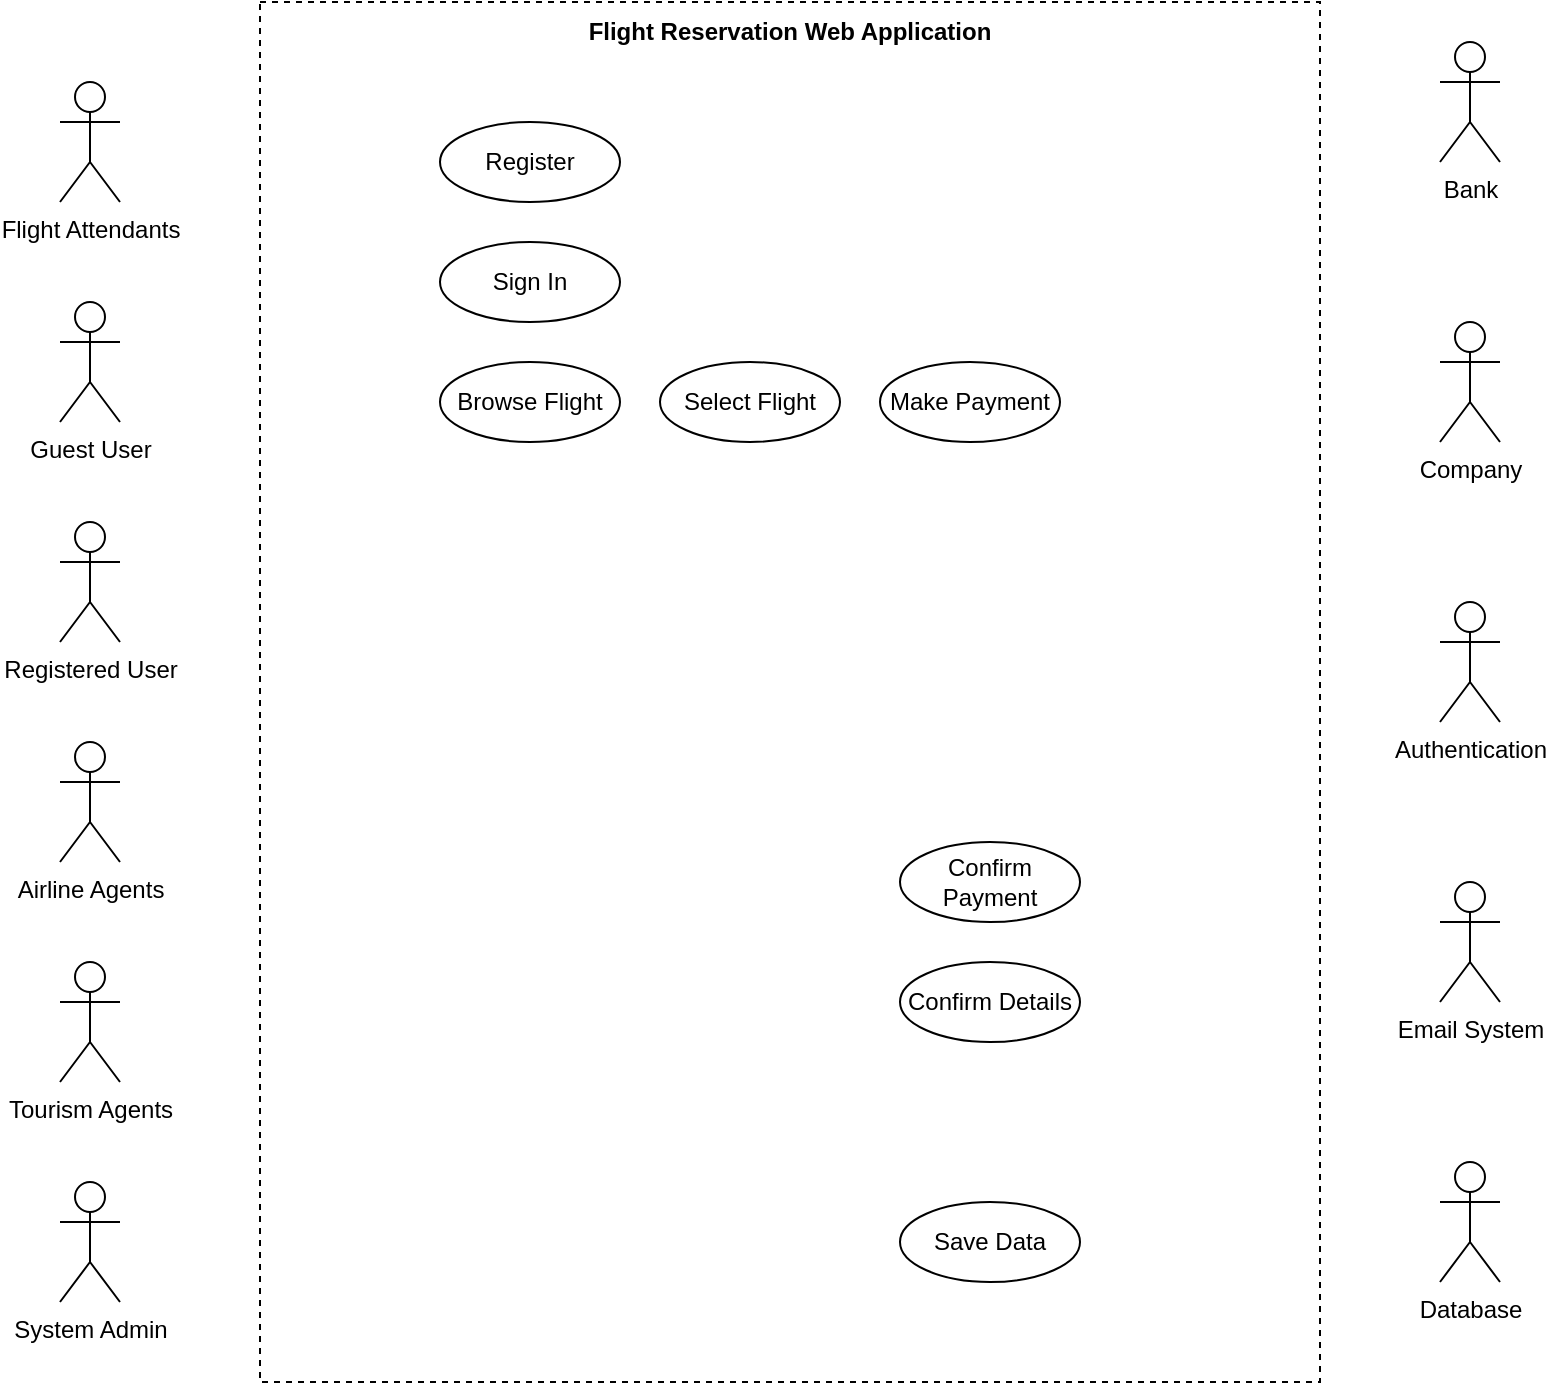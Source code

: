 <mxfile version="22.0.8" type="device">
  <diagram name="Page-1" id="S46Qy5RoveteEP8ohFF_">
    <mxGraphModel dx="1037" dy="678" grid="1" gridSize="10" guides="1" tooltips="1" connect="1" arrows="1" fold="1" page="1" pageScale="1" pageWidth="1700" pageHeight="1100" math="0" shadow="0">
      <root>
        <mxCell id="0" />
        <mxCell id="1" parent="0" />
        <mxCell id="cbzGbRJbBlH43v5UVWtN-21" value="" style="rounded=0;whiteSpace=wrap;html=1;dashed=1;" vertex="1" parent="1">
          <mxGeometry x="150" y="20" width="530" height="690" as="geometry" />
        </mxCell>
        <mxCell id="cbzGbRJbBlH43v5UVWtN-1" value="Guest User" style="shape=umlActor;verticalLabelPosition=bottom;verticalAlign=top;html=1;outlineConnect=0;" vertex="1" parent="1">
          <mxGeometry x="50" y="170" width="30" height="60" as="geometry" />
        </mxCell>
        <mxCell id="cbzGbRJbBlH43v5UVWtN-5" value="Registered User" style="shape=umlActor;verticalLabelPosition=bottom;verticalAlign=top;html=1;outlineConnect=0;" vertex="1" parent="1">
          <mxGeometry x="50" y="280" width="30" height="60" as="geometry" />
        </mxCell>
        <mxCell id="cbzGbRJbBlH43v5UVWtN-6" value="Airline Agents" style="shape=umlActor;verticalLabelPosition=bottom;verticalAlign=top;html=1;outlineConnect=0;" vertex="1" parent="1">
          <mxGeometry x="50" y="390" width="30" height="60" as="geometry" />
        </mxCell>
        <mxCell id="cbzGbRJbBlH43v5UVWtN-7" value="System Admin" style="shape=umlActor;verticalLabelPosition=bottom;verticalAlign=top;html=1;outlineConnect=0;" vertex="1" parent="1">
          <mxGeometry x="50" y="610" width="30" height="60" as="geometry" />
        </mxCell>
        <mxCell id="cbzGbRJbBlH43v5UVWtN-8" value="Flight Attendants" style="shape=umlActor;verticalLabelPosition=bottom;verticalAlign=top;html=1;outlineConnect=0;" vertex="1" parent="1">
          <mxGeometry x="50" y="60" width="30" height="60" as="geometry" />
        </mxCell>
        <mxCell id="cbzGbRJbBlH43v5UVWtN-9" value="Tourism Agents" style="shape=umlActor;verticalLabelPosition=bottom;verticalAlign=top;html=1;outlineConnect=0;" vertex="1" parent="1">
          <mxGeometry x="50" y="500" width="30" height="60" as="geometry" />
        </mxCell>
        <mxCell id="cbzGbRJbBlH43v5UVWtN-14" value="Bank" style="shape=umlActor;verticalLabelPosition=bottom;verticalAlign=top;html=1;outlineConnect=0;" vertex="1" parent="1">
          <mxGeometry x="740" y="40" width="30" height="60" as="geometry" />
        </mxCell>
        <mxCell id="cbzGbRJbBlH43v5UVWtN-17" value="Company" style="shape=umlActor;verticalLabelPosition=bottom;verticalAlign=top;html=1;outlineConnect=0;" vertex="1" parent="1">
          <mxGeometry x="740" y="180" width="30" height="60" as="geometry" />
        </mxCell>
        <mxCell id="cbzGbRJbBlH43v5UVWtN-19" value="Authentication" style="shape=umlActor;verticalLabelPosition=bottom;verticalAlign=top;html=1;outlineConnect=0;" vertex="1" parent="1">
          <mxGeometry x="740" y="320" width="30" height="60" as="geometry" />
        </mxCell>
        <mxCell id="cbzGbRJbBlH43v5UVWtN-22" value="&lt;b&gt;Flight Reservation Web Application&lt;/b&gt;" style="text;html=1;strokeColor=none;fillColor=none;align=center;verticalAlign=middle;whiteSpace=wrap;rounded=0;" vertex="1" parent="1">
          <mxGeometry x="290" y="20" width="250" height="30" as="geometry" />
        </mxCell>
        <mxCell id="cbzGbRJbBlH43v5UVWtN-23" value="Register" style="ellipse;whiteSpace=wrap;html=1;" vertex="1" parent="1">
          <mxGeometry x="240" y="80" width="90" height="40" as="geometry" />
        </mxCell>
        <mxCell id="cbzGbRJbBlH43v5UVWtN-24" value="Sign In" style="ellipse;whiteSpace=wrap;html=1;" vertex="1" parent="1">
          <mxGeometry x="240" y="140" width="90" height="40" as="geometry" />
        </mxCell>
        <mxCell id="cbzGbRJbBlH43v5UVWtN-25" value="Select Flight" style="ellipse;whiteSpace=wrap;html=1;" vertex="1" parent="1">
          <mxGeometry x="350" y="200" width="90" height="40" as="geometry" />
        </mxCell>
        <mxCell id="cbzGbRJbBlH43v5UVWtN-26" value="Make Payment" style="ellipse;whiteSpace=wrap;html=1;" vertex="1" parent="1">
          <mxGeometry x="460" y="200" width="90" height="40" as="geometry" />
        </mxCell>
        <mxCell id="cbzGbRJbBlH43v5UVWtN-27" value="Email System" style="shape=umlActor;verticalLabelPosition=bottom;verticalAlign=top;html=1;outlineConnect=0;" vertex="1" parent="1">
          <mxGeometry x="740" y="460" width="30" height="60" as="geometry" />
        </mxCell>
        <mxCell id="cbzGbRJbBlH43v5UVWtN-30" value="Database" style="shape=umlActor;verticalLabelPosition=bottom;verticalAlign=top;html=1;outlineConnect=0;" vertex="1" parent="1">
          <mxGeometry x="740" y="600" width="30" height="60" as="geometry" />
        </mxCell>
        <mxCell id="cbzGbRJbBlH43v5UVWtN-31" value="Browse Flight" style="ellipse;whiteSpace=wrap;html=1;" vertex="1" parent="1">
          <mxGeometry x="240" y="200" width="90" height="40" as="geometry" />
        </mxCell>
        <mxCell id="cbzGbRJbBlH43v5UVWtN-32" value="Confirm Payment" style="ellipse;whiteSpace=wrap;html=1;" vertex="1" parent="1">
          <mxGeometry x="470" y="440" width="90" height="40" as="geometry" />
        </mxCell>
        <mxCell id="cbzGbRJbBlH43v5UVWtN-33" value="Confirm Details" style="ellipse;whiteSpace=wrap;html=1;" vertex="1" parent="1">
          <mxGeometry x="470" y="500" width="90" height="40" as="geometry" />
        </mxCell>
        <mxCell id="cbzGbRJbBlH43v5UVWtN-34" value="Save Data" style="ellipse;whiteSpace=wrap;html=1;" vertex="1" parent="1">
          <mxGeometry x="470" y="620" width="90" height="40" as="geometry" />
        </mxCell>
      </root>
    </mxGraphModel>
  </diagram>
</mxfile>
